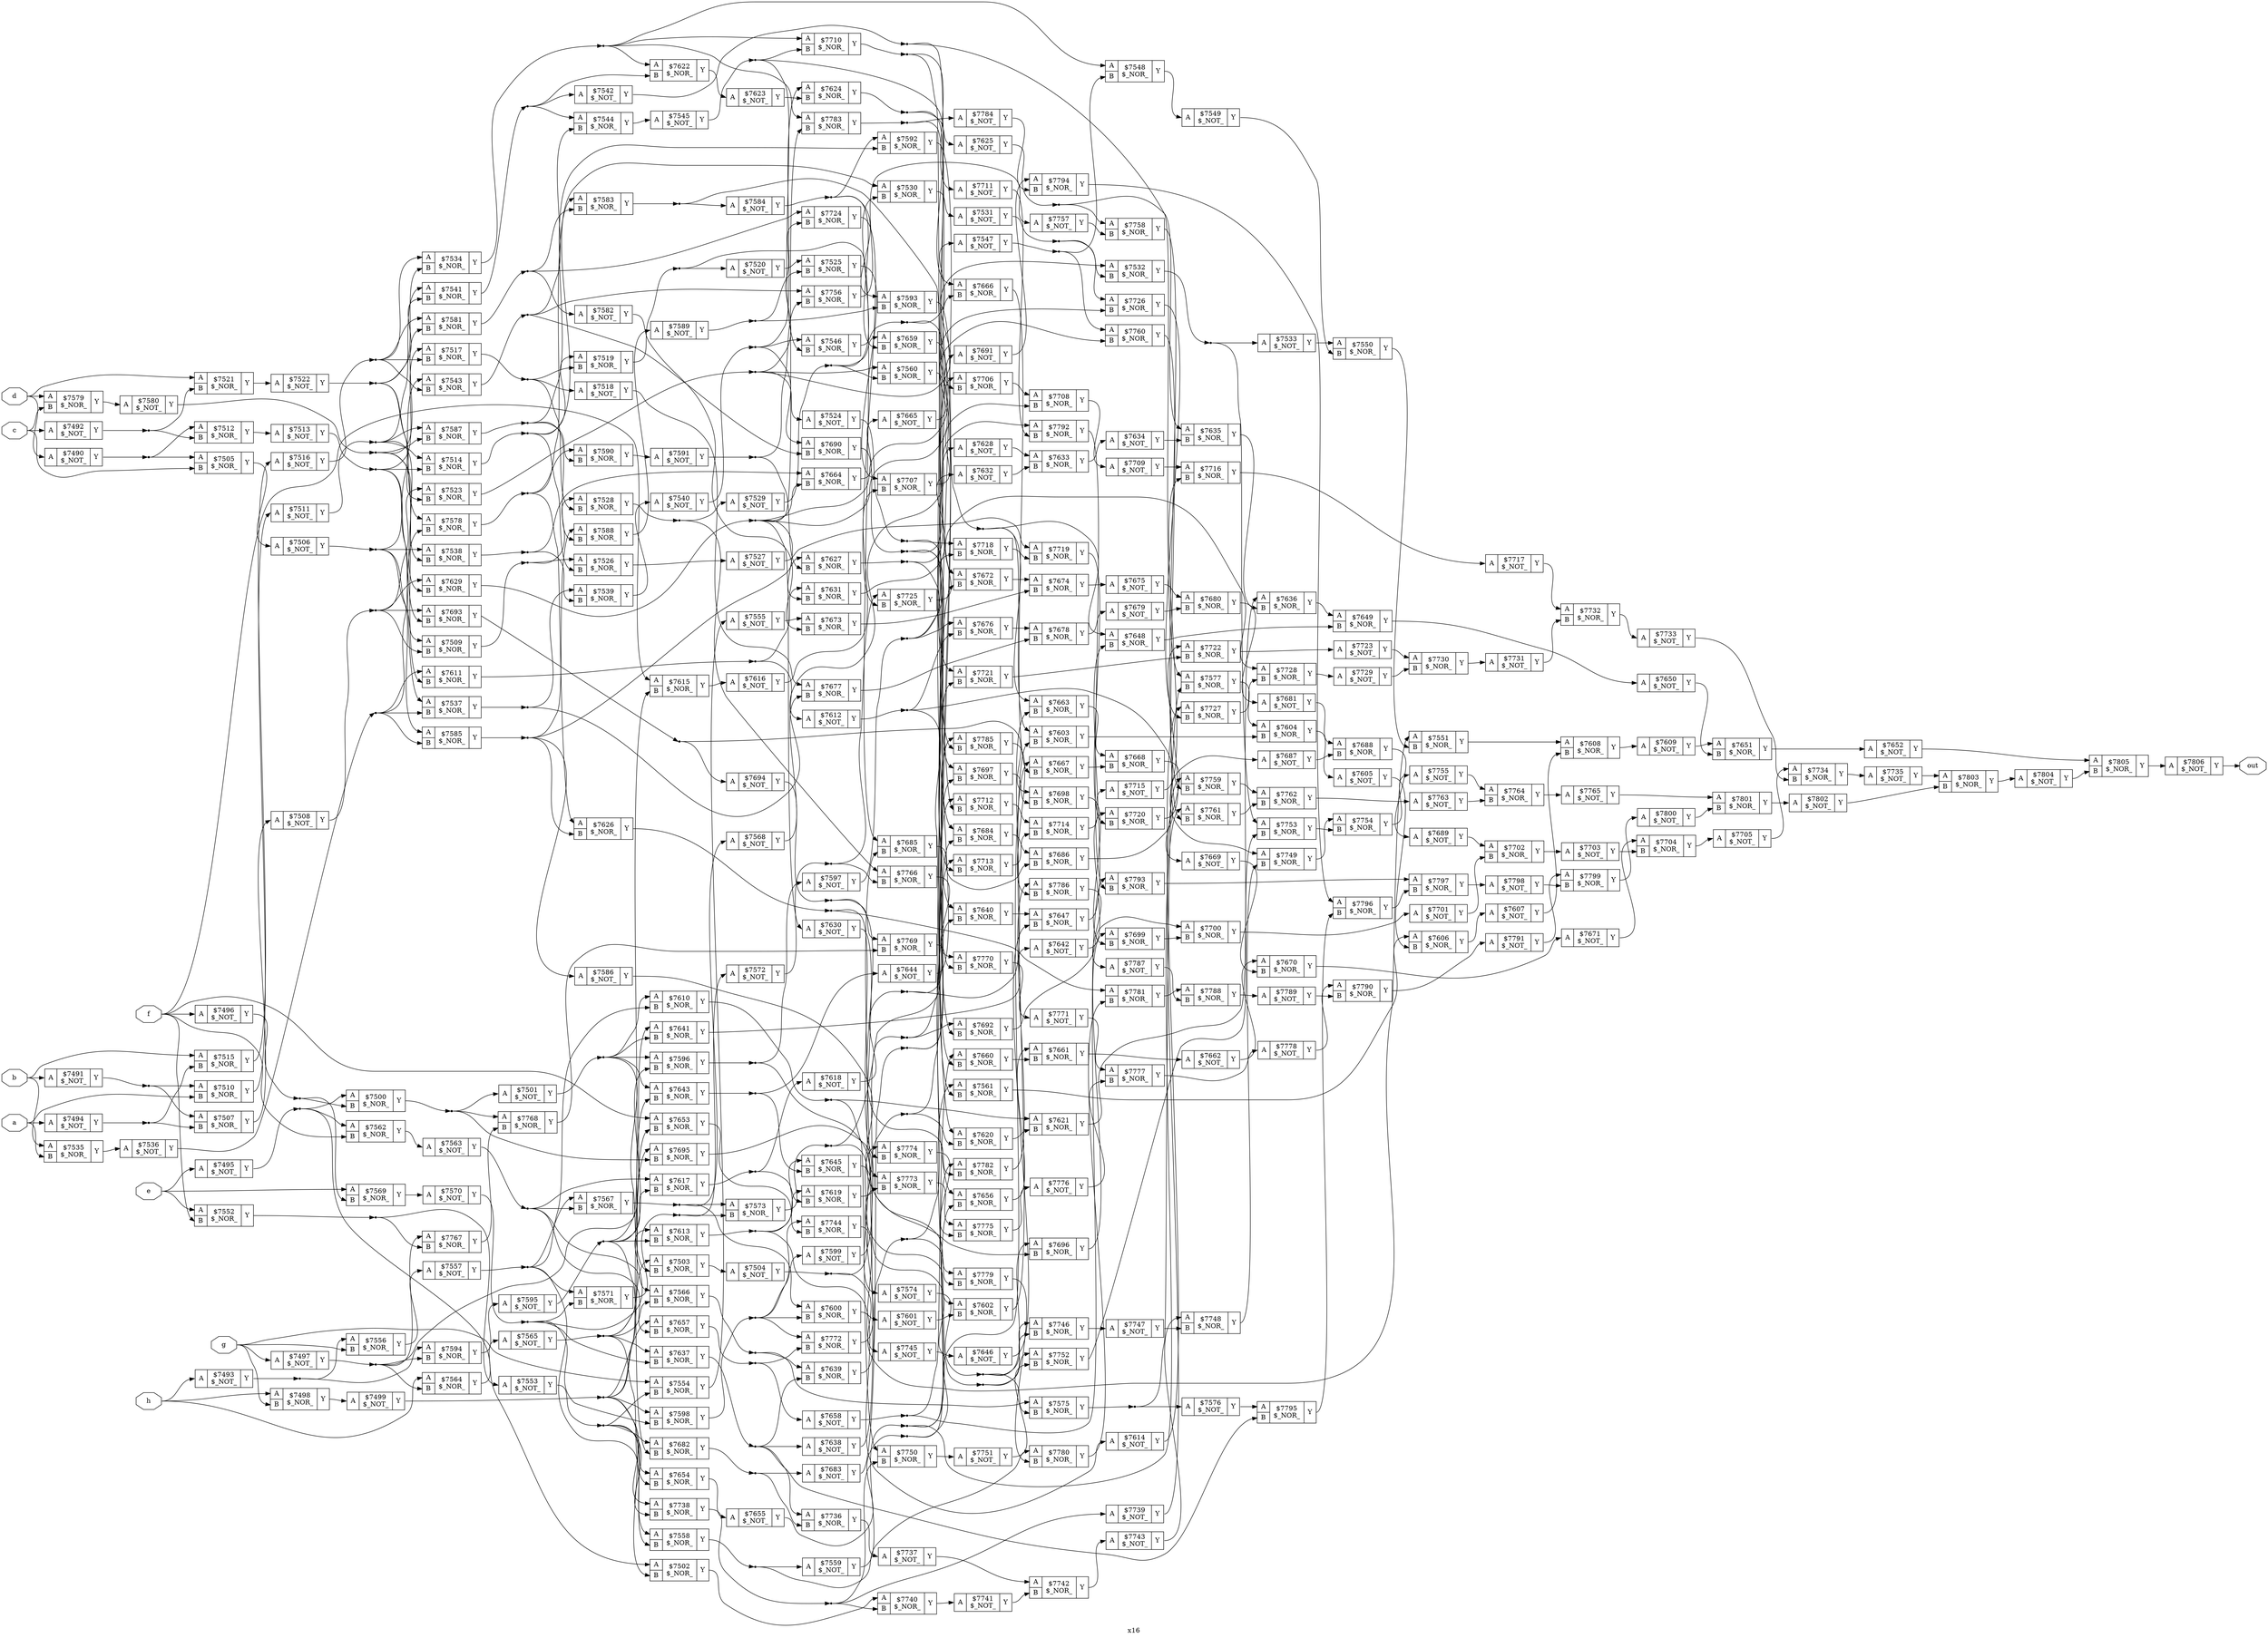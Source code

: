 digraph "x16" {
label="x16";
rankdir="LR";
remincross=true;
n317 [ shape=octagon, label="a", color="black", fontcolor="black" ];
n318 [ shape=octagon, label="b", color="black", fontcolor="black" ];
n319 [ shape=octagon, label="c", color="black", fontcolor="black" ];
n320 [ shape=octagon, label="d", color="black", fontcolor="black" ];
n321 [ shape=octagon, label="e", color="black", fontcolor="black" ];
n322 [ shape=octagon, label="f", color="black", fontcolor="black" ];
n323 [ shape=octagon, label="g", color="black", fontcolor="black" ];
n324 [ shape=octagon, label="h", color="black", fontcolor="black" ];
n325 [ shape=octagon, label="out", color="black", fontcolor="black" ];
c328 [ shape=record, label="{{<p326> A}|$7490\n$_NOT_|{<p327> Y}}" ];
c329 [ shape=record, label="{{<p326> A}|$7491\n$_NOT_|{<p327> Y}}" ];
c330 [ shape=record, label="{{<p326> A}|$7492\n$_NOT_|{<p327> Y}}" ];
c331 [ shape=record, label="{{<p326> A}|$7493\n$_NOT_|{<p327> Y}}" ];
c332 [ shape=record, label="{{<p326> A}|$7494\n$_NOT_|{<p327> Y}}" ];
c333 [ shape=record, label="{{<p326> A}|$7495\n$_NOT_|{<p327> Y}}" ];
c334 [ shape=record, label="{{<p326> A}|$7496\n$_NOT_|{<p327> Y}}" ];
c335 [ shape=record, label="{{<p326> A}|$7497\n$_NOT_|{<p327> Y}}" ];
c337 [ shape=record, label="{{<p326> A|<p336> B}|$7498\n$_NOR_|{<p327> Y}}" ];
c338 [ shape=record, label="{{<p326> A}|$7499\n$_NOT_|{<p327> Y}}" ];
c339 [ shape=record, label="{{<p326> A|<p336> B}|$7500\n$_NOR_|{<p327> Y}}" ];
c340 [ shape=record, label="{{<p326> A}|$7501\n$_NOT_|{<p327> Y}}" ];
c341 [ shape=record, label="{{<p326> A|<p336> B}|$7502\n$_NOR_|{<p327> Y}}" ];
c342 [ shape=record, label="{{<p326> A|<p336> B}|$7503\n$_NOR_|{<p327> Y}}" ];
c343 [ shape=record, label="{{<p326> A}|$7504\n$_NOT_|{<p327> Y}}" ];
c344 [ shape=record, label="{{<p326> A|<p336> B}|$7505\n$_NOR_|{<p327> Y}}" ];
c345 [ shape=record, label="{{<p326> A}|$7506\n$_NOT_|{<p327> Y}}" ];
c346 [ shape=record, label="{{<p326> A|<p336> B}|$7507\n$_NOR_|{<p327> Y}}" ];
c347 [ shape=record, label="{{<p326> A}|$7508\n$_NOT_|{<p327> Y}}" ];
c348 [ shape=record, label="{{<p326> A|<p336> B}|$7509\n$_NOR_|{<p327> Y}}" ];
c349 [ shape=record, label="{{<p326> A|<p336> B}|$7510\n$_NOR_|{<p327> Y}}" ];
c350 [ shape=record, label="{{<p326> A}|$7511\n$_NOT_|{<p327> Y}}" ];
c351 [ shape=record, label="{{<p326> A|<p336> B}|$7512\n$_NOR_|{<p327> Y}}" ];
c352 [ shape=record, label="{{<p326> A}|$7513\n$_NOT_|{<p327> Y}}" ];
c353 [ shape=record, label="{{<p326> A|<p336> B}|$7514\n$_NOR_|{<p327> Y}}" ];
c354 [ shape=record, label="{{<p326> A|<p336> B}|$7515\n$_NOR_|{<p327> Y}}" ];
c355 [ shape=record, label="{{<p326> A}|$7516\n$_NOT_|{<p327> Y}}" ];
c356 [ shape=record, label="{{<p326> A|<p336> B}|$7517\n$_NOR_|{<p327> Y}}" ];
c357 [ shape=record, label="{{<p326> A}|$7518\n$_NOT_|{<p327> Y}}" ];
c358 [ shape=record, label="{{<p326> A|<p336> B}|$7519\n$_NOR_|{<p327> Y}}" ];
c359 [ shape=record, label="{{<p326> A}|$7520\n$_NOT_|{<p327> Y}}" ];
c360 [ shape=record, label="{{<p326> A|<p336> B}|$7521\n$_NOR_|{<p327> Y}}" ];
c361 [ shape=record, label="{{<p326> A}|$7522\n$_NOT_|{<p327> Y}}" ];
c362 [ shape=record, label="{{<p326> A|<p336> B}|$7523\n$_NOR_|{<p327> Y}}" ];
c363 [ shape=record, label="{{<p326> A}|$7524\n$_NOT_|{<p327> Y}}" ];
c364 [ shape=record, label="{{<p326> A|<p336> B}|$7525\n$_NOR_|{<p327> Y}}" ];
c365 [ shape=record, label="{{<p326> A|<p336> B}|$7526\n$_NOR_|{<p327> Y}}" ];
c366 [ shape=record, label="{{<p326> A}|$7527\n$_NOT_|{<p327> Y}}" ];
c367 [ shape=record, label="{{<p326> A|<p336> B}|$7528\n$_NOR_|{<p327> Y}}" ];
c368 [ shape=record, label="{{<p326> A}|$7529\n$_NOT_|{<p327> Y}}" ];
c369 [ shape=record, label="{{<p326> A|<p336> B}|$7530\n$_NOR_|{<p327> Y}}" ];
c370 [ shape=record, label="{{<p326> A}|$7531\n$_NOT_|{<p327> Y}}" ];
c371 [ shape=record, label="{{<p326> A|<p336> B}|$7532\n$_NOR_|{<p327> Y}}" ];
c372 [ shape=record, label="{{<p326> A}|$7533\n$_NOT_|{<p327> Y}}" ];
c373 [ shape=record, label="{{<p326> A|<p336> B}|$7534\n$_NOR_|{<p327> Y}}" ];
c374 [ shape=record, label="{{<p326> A|<p336> B}|$7535\n$_NOR_|{<p327> Y}}" ];
c375 [ shape=record, label="{{<p326> A}|$7536\n$_NOT_|{<p327> Y}}" ];
c376 [ shape=record, label="{{<p326> A|<p336> B}|$7537\n$_NOR_|{<p327> Y}}" ];
c377 [ shape=record, label="{{<p326> A|<p336> B}|$7538\n$_NOR_|{<p327> Y}}" ];
c378 [ shape=record, label="{{<p326> A|<p336> B}|$7539\n$_NOR_|{<p327> Y}}" ];
c379 [ shape=record, label="{{<p326> A}|$7540\n$_NOT_|{<p327> Y}}" ];
c380 [ shape=record, label="{{<p326> A|<p336> B}|$7541\n$_NOR_|{<p327> Y}}" ];
c381 [ shape=record, label="{{<p326> A}|$7542\n$_NOT_|{<p327> Y}}" ];
c382 [ shape=record, label="{{<p326> A|<p336> B}|$7543\n$_NOR_|{<p327> Y}}" ];
c383 [ shape=record, label="{{<p326> A|<p336> B}|$7544\n$_NOR_|{<p327> Y}}" ];
c384 [ shape=record, label="{{<p326> A}|$7545\n$_NOT_|{<p327> Y}}" ];
c385 [ shape=record, label="{{<p326> A|<p336> B}|$7546\n$_NOR_|{<p327> Y}}" ];
c386 [ shape=record, label="{{<p326> A}|$7547\n$_NOT_|{<p327> Y}}" ];
c387 [ shape=record, label="{{<p326> A|<p336> B}|$7548\n$_NOR_|{<p327> Y}}" ];
c388 [ shape=record, label="{{<p326> A}|$7549\n$_NOT_|{<p327> Y}}" ];
c389 [ shape=record, label="{{<p326> A|<p336> B}|$7550\n$_NOR_|{<p327> Y}}" ];
c390 [ shape=record, label="{{<p326> A|<p336> B}|$7551\n$_NOR_|{<p327> Y}}" ];
c391 [ shape=record, label="{{<p326> A|<p336> B}|$7552\n$_NOR_|{<p327> Y}}" ];
c392 [ shape=record, label="{{<p326> A}|$7553\n$_NOT_|{<p327> Y}}" ];
c393 [ shape=record, label="{{<p326> A|<p336> B}|$7554\n$_NOR_|{<p327> Y}}" ];
c394 [ shape=record, label="{{<p326> A}|$7555\n$_NOT_|{<p327> Y}}" ];
c395 [ shape=record, label="{{<p326> A|<p336> B}|$7556\n$_NOR_|{<p327> Y}}" ];
c396 [ shape=record, label="{{<p326> A}|$7557\n$_NOT_|{<p327> Y}}" ];
c397 [ shape=record, label="{{<p326> A|<p336> B}|$7558\n$_NOR_|{<p327> Y}}" ];
c398 [ shape=record, label="{{<p326> A}|$7559\n$_NOT_|{<p327> Y}}" ];
c399 [ shape=record, label="{{<p326> A|<p336> B}|$7560\n$_NOR_|{<p327> Y}}" ];
c400 [ shape=record, label="{{<p326> A|<p336> B}|$7561\n$_NOR_|{<p327> Y}}" ];
c401 [ shape=record, label="{{<p326> A|<p336> B}|$7562\n$_NOR_|{<p327> Y}}" ];
c402 [ shape=record, label="{{<p326> A}|$7563\n$_NOT_|{<p327> Y}}" ];
c403 [ shape=record, label="{{<p326> A|<p336> B}|$7564\n$_NOR_|{<p327> Y}}" ];
c404 [ shape=record, label="{{<p326> A}|$7565\n$_NOT_|{<p327> Y}}" ];
c405 [ shape=record, label="{{<p326> A|<p336> B}|$7566\n$_NOR_|{<p327> Y}}" ];
c406 [ shape=record, label="{{<p326> A|<p336> B}|$7567\n$_NOR_|{<p327> Y}}" ];
c407 [ shape=record, label="{{<p326> A}|$7568\n$_NOT_|{<p327> Y}}" ];
c408 [ shape=record, label="{{<p326> A|<p336> B}|$7569\n$_NOR_|{<p327> Y}}" ];
c409 [ shape=record, label="{{<p326> A}|$7570\n$_NOT_|{<p327> Y}}" ];
c410 [ shape=record, label="{{<p326> A|<p336> B}|$7571\n$_NOR_|{<p327> Y}}" ];
c411 [ shape=record, label="{{<p326> A}|$7572\n$_NOT_|{<p327> Y}}" ];
c412 [ shape=record, label="{{<p326> A|<p336> B}|$7573\n$_NOR_|{<p327> Y}}" ];
c413 [ shape=record, label="{{<p326> A}|$7574\n$_NOT_|{<p327> Y}}" ];
c414 [ shape=record, label="{{<p326> A|<p336> B}|$7575\n$_NOR_|{<p327> Y}}" ];
c415 [ shape=record, label="{{<p326> A}|$7576\n$_NOT_|{<p327> Y}}" ];
c416 [ shape=record, label="{{<p326> A|<p336> B}|$7577\n$_NOR_|{<p327> Y}}" ];
c417 [ shape=record, label="{{<p326> A|<p336> B}|$7578\n$_NOR_|{<p327> Y}}" ];
c418 [ shape=record, label="{{<p326> A|<p336> B}|$7579\n$_NOR_|{<p327> Y}}" ];
c419 [ shape=record, label="{{<p326> A}|$7580\n$_NOT_|{<p327> Y}}" ];
c420 [ shape=record, label="{{<p326> A|<p336> B}|$7581\n$_NOR_|{<p327> Y}}" ];
c421 [ shape=record, label="{{<p326> A}|$7582\n$_NOT_|{<p327> Y}}" ];
c422 [ shape=record, label="{{<p326> A|<p336> B}|$7583\n$_NOR_|{<p327> Y}}" ];
c423 [ shape=record, label="{{<p326> A}|$7584\n$_NOT_|{<p327> Y}}" ];
c424 [ shape=record, label="{{<p326> A|<p336> B}|$7585\n$_NOR_|{<p327> Y}}" ];
c425 [ shape=record, label="{{<p326> A}|$7586\n$_NOT_|{<p327> Y}}" ];
c426 [ shape=record, label="{{<p326> A|<p336> B}|$7587\n$_NOR_|{<p327> Y}}" ];
c427 [ shape=record, label="{{<p326> A|<p336> B}|$7588\n$_NOR_|{<p327> Y}}" ];
c428 [ shape=record, label="{{<p326> A}|$7589\n$_NOT_|{<p327> Y}}" ];
c429 [ shape=record, label="{{<p326> A|<p336> B}|$7590\n$_NOR_|{<p327> Y}}" ];
c430 [ shape=record, label="{{<p326> A}|$7591\n$_NOT_|{<p327> Y}}" ];
c431 [ shape=record, label="{{<p326> A|<p336> B}|$7592\n$_NOR_|{<p327> Y}}" ];
c432 [ shape=record, label="{{<p326> A|<p336> B}|$7593\n$_NOR_|{<p327> Y}}" ];
c433 [ shape=record, label="{{<p326> A|<p336> B}|$7594\n$_NOR_|{<p327> Y}}" ];
c434 [ shape=record, label="{{<p326> A}|$7595\n$_NOT_|{<p327> Y}}" ];
c435 [ shape=record, label="{{<p326> A|<p336> B}|$7596\n$_NOR_|{<p327> Y}}" ];
c436 [ shape=record, label="{{<p326> A}|$7597\n$_NOT_|{<p327> Y}}" ];
c437 [ shape=record, label="{{<p326> A|<p336> B}|$7598\n$_NOR_|{<p327> Y}}" ];
c438 [ shape=record, label="{{<p326> A}|$7599\n$_NOT_|{<p327> Y}}" ];
c439 [ shape=record, label="{{<p326> A|<p336> B}|$7600\n$_NOR_|{<p327> Y}}" ];
c440 [ shape=record, label="{{<p326> A}|$7601\n$_NOT_|{<p327> Y}}" ];
c441 [ shape=record, label="{{<p326> A|<p336> B}|$7602\n$_NOR_|{<p327> Y}}" ];
c442 [ shape=record, label="{{<p326> A|<p336> B}|$7603\n$_NOR_|{<p327> Y}}" ];
c443 [ shape=record, label="{{<p326> A|<p336> B}|$7604\n$_NOR_|{<p327> Y}}" ];
c444 [ shape=record, label="{{<p326> A}|$7605\n$_NOT_|{<p327> Y}}" ];
c445 [ shape=record, label="{{<p326> A|<p336> B}|$7606\n$_NOR_|{<p327> Y}}" ];
c446 [ shape=record, label="{{<p326> A}|$7607\n$_NOT_|{<p327> Y}}" ];
c447 [ shape=record, label="{{<p326> A|<p336> B}|$7608\n$_NOR_|{<p327> Y}}" ];
c448 [ shape=record, label="{{<p326> A}|$7609\n$_NOT_|{<p327> Y}}" ];
c449 [ shape=record, label="{{<p326> A|<p336> B}|$7610\n$_NOR_|{<p327> Y}}" ];
c450 [ shape=record, label="{{<p326> A|<p336> B}|$7611\n$_NOR_|{<p327> Y}}" ];
c451 [ shape=record, label="{{<p326> A}|$7612\n$_NOT_|{<p327> Y}}" ];
c452 [ shape=record, label="{{<p326> A|<p336> B}|$7613\n$_NOR_|{<p327> Y}}" ];
c453 [ shape=record, label="{{<p326> A}|$7614\n$_NOT_|{<p327> Y}}" ];
c454 [ shape=record, label="{{<p326> A|<p336> B}|$7615\n$_NOR_|{<p327> Y}}" ];
c455 [ shape=record, label="{{<p326> A}|$7616\n$_NOT_|{<p327> Y}}" ];
c456 [ shape=record, label="{{<p326> A|<p336> B}|$7617\n$_NOR_|{<p327> Y}}" ];
c457 [ shape=record, label="{{<p326> A}|$7618\n$_NOT_|{<p327> Y}}" ];
c458 [ shape=record, label="{{<p326> A|<p336> B}|$7619\n$_NOR_|{<p327> Y}}" ];
c459 [ shape=record, label="{{<p326> A|<p336> B}|$7620\n$_NOR_|{<p327> Y}}" ];
c460 [ shape=record, label="{{<p326> A|<p336> B}|$7621\n$_NOR_|{<p327> Y}}" ];
c461 [ shape=record, label="{{<p326> A|<p336> B}|$7622\n$_NOR_|{<p327> Y}}" ];
c462 [ shape=record, label="{{<p326> A}|$7623\n$_NOT_|{<p327> Y}}" ];
c463 [ shape=record, label="{{<p326> A|<p336> B}|$7624\n$_NOR_|{<p327> Y}}" ];
c464 [ shape=record, label="{{<p326> A}|$7625\n$_NOT_|{<p327> Y}}" ];
c465 [ shape=record, label="{{<p326> A|<p336> B}|$7626\n$_NOR_|{<p327> Y}}" ];
c466 [ shape=record, label="{{<p326> A|<p336> B}|$7627\n$_NOR_|{<p327> Y}}" ];
c467 [ shape=record, label="{{<p326> A}|$7628\n$_NOT_|{<p327> Y}}" ];
c468 [ shape=record, label="{{<p326> A|<p336> B}|$7629\n$_NOR_|{<p327> Y}}" ];
c469 [ shape=record, label="{{<p326> A}|$7630\n$_NOT_|{<p327> Y}}" ];
c470 [ shape=record, label="{{<p326> A|<p336> B}|$7631\n$_NOR_|{<p327> Y}}" ];
c471 [ shape=record, label="{{<p326> A}|$7632\n$_NOT_|{<p327> Y}}" ];
c472 [ shape=record, label="{{<p326> A|<p336> B}|$7633\n$_NOR_|{<p327> Y}}" ];
c473 [ shape=record, label="{{<p326> A}|$7634\n$_NOT_|{<p327> Y}}" ];
c474 [ shape=record, label="{{<p326> A|<p336> B}|$7635\n$_NOR_|{<p327> Y}}" ];
c475 [ shape=record, label="{{<p326> A|<p336> B}|$7636\n$_NOR_|{<p327> Y}}" ];
c476 [ shape=record, label="{{<p326> A|<p336> B}|$7637\n$_NOR_|{<p327> Y}}" ];
c477 [ shape=record, label="{{<p326> A}|$7638\n$_NOT_|{<p327> Y}}" ];
c478 [ shape=record, label="{{<p326> A|<p336> B}|$7639\n$_NOR_|{<p327> Y}}" ];
c479 [ shape=record, label="{{<p326> A|<p336> B}|$7640\n$_NOR_|{<p327> Y}}" ];
c480 [ shape=record, label="{{<p326> A|<p336> B}|$7641\n$_NOR_|{<p327> Y}}" ];
c481 [ shape=record, label="{{<p326> A}|$7642\n$_NOT_|{<p327> Y}}" ];
c482 [ shape=record, label="{{<p326> A|<p336> B}|$7643\n$_NOR_|{<p327> Y}}" ];
c483 [ shape=record, label="{{<p326> A}|$7644\n$_NOT_|{<p327> Y}}" ];
c484 [ shape=record, label="{{<p326> A|<p336> B}|$7645\n$_NOR_|{<p327> Y}}" ];
c485 [ shape=record, label="{{<p326> A}|$7646\n$_NOT_|{<p327> Y}}" ];
c486 [ shape=record, label="{{<p326> A|<p336> B}|$7647\n$_NOR_|{<p327> Y}}" ];
c487 [ shape=record, label="{{<p326> A|<p336> B}|$7648\n$_NOR_|{<p327> Y}}" ];
c488 [ shape=record, label="{{<p326> A|<p336> B}|$7649\n$_NOR_|{<p327> Y}}" ];
c489 [ shape=record, label="{{<p326> A}|$7650\n$_NOT_|{<p327> Y}}" ];
c490 [ shape=record, label="{{<p326> A|<p336> B}|$7651\n$_NOR_|{<p327> Y}}" ];
c491 [ shape=record, label="{{<p326> A}|$7652\n$_NOT_|{<p327> Y}}" ];
c492 [ shape=record, label="{{<p326> A|<p336> B}|$7653\n$_NOR_|{<p327> Y}}" ];
c493 [ shape=record, label="{{<p326> A|<p336> B}|$7654\n$_NOR_|{<p327> Y}}" ];
c494 [ shape=record, label="{{<p326> A}|$7655\n$_NOT_|{<p327> Y}}" ];
c495 [ shape=record, label="{{<p326> A|<p336> B}|$7656\n$_NOR_|{<p327> Y}}" ];
c496 [ shape=record, label="{{<p326> A|<p336> B}|$7657\n$_NOR_|{<p327> Y}}" ];
c497 [ shape=record, label="{{<p326> A}|$7658\n$_NOT_|{<p327> Y}}" ];
c498 [ shape=record, label="{{<p326> A|<p336> B}|$7659\n$_NOR_|{<p327> Y}}" ];
c499 [ shape=record, label="{{<p326> A|<p336> B}|$7660\n$_NOR_|{<p327> Y}}" ];
c500 [ shape=record, label="{{<p326> A|<p336> B}|$7661\n$_NOR_|{<p327> Y}}" ];
c501 [ shape=record, label="{{<p326> A}|$7662\n$_NOT_|{<p327> Y}}" ];
c502 [ shape=record, label="{{<p326> A|<p336> B}|$7663\n$_NOR_|{<p327> Y}}" ];
c503 [ shape=record, label="{{<p326> A|<p336> B}|$7664\n$_NOR_|{<p327> Y}}" ];
c504 [ shape=record, label="{{<p326> A}|$7665\n$_NOT_|{<p327> Y}}" ];
c505 [ shape=record, label="{{<p326> A|<p336> B}|$7666\n$_NOR_|{<p327> Y}}" ];
c506 [ shape=record, label="{{<p326> A|<p336> B}|$7667\n$_NOR_|{<p327> Y}}" ];
c507 [ shape=record, label="{{<p326> A|<p336> B}|$7668\n$_NOR_|{<p327> Y}}" ];
c508 [ shape=record, label="{{<p326> A}|$7669\n$_NOT_|{<p327> Y}}" ];
c509 [ shape=record, label="{{<p326> A|<p336> B}|$7670\n$_NOR_|{<p327> Y}}" ];
c510 [ shape=record, label="{{<p326> A}|$7671\n$_NOT_|{<p327> Y}}" ];
c511 [ shape=record, label="{{<p326> A|<p336> B}|$7672\n$_NOR_|{<p327> Y}}" ];
c512 [ shape=record, label="{{<p326> A|<p336> B}|$7673\n$_NOR_|{<p327> Y}}" ];
c513 [ shape=record, label="{{<p326> A|<p336> B}|$7674\n$_NOR_|{<p327> Y}}" ];
c514 [ shape=record, label="{{<p326> A}|$7675\n$_NOT_|{<p327> Y}}" ];
c515 [ shape=record, label="{{<p326> A|<p336> B}|$7676\n$_NOR_|{<p327> Y}}" ];
c516 [ shape=record, label="{{<p326> A|<p336> B}|$7677\n$_NOR_|{<p327> Y}}" ];
c517 [ shape=record, label="{{<p326> A|<p336> B}|$7678\n$_NOR_|{<p327> Y}}" ];
c518 [ shape=record, label="{{<p326> A}|$7679\n$_NOT_|{<p327> Y}}" ];
c519 [ shape=record, label="{{<p326> A|<p336> B}|$7680\n$_NOR_|{<p327> Y}}" ];
c520 [ shape=record, label="{{<p326> A}|$7681\n$_NOT_|{<p327> Y}}" ];
c521 [ shape=record, label="{{<p326> A|<p336> B}|$7682\n$_NOR_|{<p327> Y}}" ];
c522 [ shape=record, label="{{<p326> A}|$7683\n$_NOT_|{<p327> Y}}" ];
c523 [ shape=record, label="{{<p326> A|<p336> B}|$7684\n$_NOR_|{<p327> Y}}" ];
c524 [ shape=record, label="{{<p326> A|<p336> B}|$7685\n$_NOR_|{<p327> Y}}" ];
c525 [ shape=record, label="{{<p326> A|<p336> B}|$7686\n$_NOR_|{<p327> Y}}" ];
c526 [ shape=record, label="{{<p326> A}|$7687\n$_NOT_|{<p327> Y}}" ];
c527 [ shape=record, label="{{<p326> A|<p336> B}|$7688\n$_NOR_|{<p327> Y}}" ];
c528 [ shape=record, label="{{<p326> A}|$7689\n$_NOT_|{<p327> Y}}" ];
c529 [ shape=record, label="{{<p326> A|<p336> B}|$7690\n$_NOR_|{<p327> Y}}" ];
c530 [ shape=record, label="{{<p326> A}|$7691\n$_NOT_|{<p327> Y}}" ];
c531 [ shape=record, label="{{<p326> A|<p336> B}|$7692\n$_NOR_|{<p327> Y}}" ];
c532 [ shape=record, label="{{<p326> A|<p336> B}|$7693\n$_NOR_|{<p327> Y}}" ];
c533 [ shape=record, label="{{<p326> A}|$7694\n$_NOT_|{<p327> Y}}" ];
c534 [ shape=record, label="{{<p326> A|<p336> B}|$7695\n$_NOR_|{<p327> Y}}" ];
c535 [ shape=record, label="{{<p326> A|<p336> B}|$7696\n$_NOR_|{<p327> Y}}" ];
c536 [ shape=record, label="{{<p326> A|<p336> B}|$7697\n$_NOR_|{<p327> Y}}" ];
c537 [ shape=record, label="{{<p326> A|<p336> B}|$7698\n$_NOR_|{<p327> Y}}" ];
c538 [ shape=record, label="{{<p326> A|<p336> B}|$7699\n$_NOR_|{<p327> Y}}" ];
c539 [ shape=record, label="{{<p326> A|<p336> B}|$7700\n$_NOR_|{<p327> Y}}" ];
c540 [ shape=record, label="{{<p326> A}|$7701\n$_NOT_|{<p327> Y}}" ];
c541 [ shape=record, label="{{<p326> A|<p336> B}|$7702\n$_NOR_|{<p327> Y}}" ];
c542 [ shape=record, label="{{<p326> A}|$7703\n$_NOT_|{<p327> Y}}" ];
c543 [ shape=record, label="{{<p326> A|<p336> B}|$7704\n$_NOR_|{<p327> Y}}" ];
c544 [ shape=record, label="{{<p326> A}|$7705\n$_NOT_|{<p327> Y}}" ];
c545 [ shape=record, label="{{<p326> A|<p336> B}|$7706\n$_NOR_|{<p327> Y}}" ];
c546 [ shape=record, label="{{<p326> A|<p336> B}|$7707\n$_NOR_|{<p327> Y}}" ];
c547 [ shape=record, label="{{<p326> A|<p336> B}|$7708\n$_NOR_|{<p327> Y}}" ];
c548 [ shape=record, label="{{<p326> A}|$7709\n$_NOT_|{<p327> Y}}" ];
c549 [ shape=record, label="{{<p326> A|<p336> B}|$7710\n$_NOR_|{<p327> Y}}" ];
c550 [ shape=record, label="{{<p326> A}|$7711\n$_NOT_|{<p327> Y}}" ];
c551 [ shape=record, label="{{<p326> A|<p336> B}|$7712\n$_NOR_|{<p327> Y}}" ];
c552 [ shape=record, label="{{<p326> A|<p336> B}|$7713\n$_NOR_|{<p327> Y}}" ];
c553 [ shape=record, label="{{<p326> A|<p336> B}|$7714\n$_NOR_|{<p327> Y}}" ];
c554 [ shape=record, label="{{<p326> A}|$7715\n$_NOT_|{<p327> Y}}" ];
c555 [ shape=record, label="{{<p326> A|<p336> B}|$7716\n$_NOR_|{<p327> Y}}" ];
c556 [ shape=record, label="{{<p326> A}|$7717\n$_NOT_|{<p327> Y}}" ];
c557 [ shape=record, label="{{<p326> A|<p336> B}|$7718\n$_NOR_|{<p327> Y}}" ];
c558 [ shape=record, label="{{<p326> A|<p336> B}|$7719\n$_NOR_|{<p327> Y}}" ];
c559 [ shape=record, label="{{<p326> A|<p336> B}|$7720\n$_NOR_|{<p327> Y}}" ];
c560 [ shape=record, label="{{<p326> A|<p336> B}|$7721\n$_NOR_|{<p327> Y}}" ];
c561 [ shape=record, label="{{<p326> A|<p336> B}|$7722\n$_NOR_|{<p327> Y}}" ];
c562 [ shape=record, label="{{<p326> A}|$7723\n$_NOT_|{<p327> Y}}" ];
c563 [ shape=record, label="{{<p326> A|<p336> B}|$7724\n$_NOR_|{<p327> Y}}" ];
c564 [ shape=record, label="{{<p326> A|<p336> B}|$7725\n$_NOR_|{<p327> Y}}" ];
c565 [ shape=record, label="{{<p326> A|<p336> B}|$7726\n$_NOR_|{<p327> Y}}" ];
c566 [ shape=record, label="{{<p326> A|<p336> B}|$7727\n$_NOR_|{<p327> Y}}" ];
c567 [ shape=record, label="{{<p326> A|<p336> B}|$7728\n$_NOR_|{<p327> Y}}" ];
c568 [ shape=record, label="{{<p326> A}|$7729\n$_NOT_|{<p327> Y}}" ];
c569 [ shape=record, label="{{<p326> A|<p336> B}|$7730\n$_NOR_|{<p327> Y}}" ];
c570 [ shape=record, label="{{<p326> A}|$7731\n$_NOT_|{<p327> Y}}" ];
c571 [ shape=record, label="{{<p326> A|<p336> B}|$7732\n$_NOR_|{<p327> Y}}" ];
c572 [ shape=record, label="{{<p326> A}|$7733\n$_NOT_|{<p327> Y}}" ];
c573 [ shape=record, label="{{<p326> A|<p336> B}|$7734\n$_NOR_|{<p327> Y}}" ];
c574 [ shape=record, label="{{<p326> A}|$7735\n$_NOT_|{<p327> Y}}" ];
c575 [ shape=record, label="{{<p326> A|<p336> B}|$7736\n$_NOR_|{<p327> Y}}" ];
c576 [ shape=record, label="{{<p326> A}|$7737\n$_NOT_|{<p327> Y}}" ];
c577 [ shape=record, label="{{<p326> A|<p336> B}|$7738\n$_NOR_|{<p327> Y}}" ];
c578 [ shape=record, label="{{<p326> A}|$7739\n$_NOT_|{<p327> Y}}" ];
c579 [ shape=record, label="{{<p326> A|<p336> B}|$7740\n$_NOR_|{<p327> Y}}" ];
c580 [ shape=record, label="{{<p326> A}|$7741\n$_NOT_|{<p327> Y}}" ];
c581 [ shape=record, label="{{<p326> A|<p336> B}|$7742\n$_NOR_|{<p327> Y}}" ];
c582 [ shape=record, label="{{<p326> A}|$7743\n$_NOT_|{<p327> Y}}" ];
c583 [ shape=record, label="{{<p326> A|<p336> B}|$7744\n$_NOR_|{<p327> Y}}" ];
c584 [ shape=record, label="{{<p326> A}|$7745\n$_NOT_|{<p327> Y}}" ];
c585 [ shape=record, label="{{<p326> A|<p336> B}|$7746\n$_NOR_|{<p327> Y}}" ];
c586 [ shape=record, label="{{<p326> A}|$7747\n$_NOT_|{<p327> Y}}" ];
c587 [ shape=record, label="{{<p326> A|<p336> B}|$7748\n$_NOR_|{<p327> Y}}" ];
c588 [ shape=record, label="{{<p326> A|<p336> B}|$7749\n$_NOR_|{<p327> Y}}" ];
c589 [ shape=record, label="{{<p326> A|<p336> B}|$7750\n$_NOR_|{<p327> Y}}" ];
c590 [ shape=record, label="{{<p326> A}|$7751\n$_NOT_|{<p327> Y}}" ];
c591 [ shape=record, label="{{<p326> A|<p336> B}|$7752\n$_NOR_|{<p327> Y}}" ];
c592 [ shape=record, label="{{<p326> A|<p336> B}|$7753\n$_NOR_|{<p327> Y}}" ];
c593 [ shape=record, label="{{<p326> A|<p336> B}|$7754\n$_NOR_|{<p327> Y}}" ];
c594 [ shape=record, label="{{<p326> A}|$7755\n$_NOT_|{<p327> Y}}" ];
c595 [ shape=record, label="{{<p326> A|<p336> B}|$7756\n$_NOR_|{<p327> Y}}" ];
c596 [ shape=record, label="{{<p326> A}|$7757\n$_NOT_|{<p327> Y}}" ];
c597 [ shape=record, label="{{<p326> A|<p336> B}|$7758\n$_NOR_|{<p327> Y}}" ];
c598 [ shape=record, label="{{<p326> A|<p336> B}|$7759\n$_NOR_|{<p327> Y}}" ];
c599 [ shape=record, label="{{<p326> A|<p336> B}|$7760\n$_NOR_|{<p327> Y}}" ];
c600 [ shape=record, label="{{<p326> A|<p336> B}|$7761\n$_NOR_|{<p327> Y}}" ];
c601 [ shape=record, label="{{<p326> A|<p336> B}|$7762\n$_NOR_|{<p327> Y}}" ];
c602 [ shape=record, label="{{<p326> A}|$7763\n$_NOT_|{<p327> Y}}" ];
c603 [ shape=record, label="{{<p326> A|<p336> B}|$7764\n$_NOR_|{<p327> Y}}" ];
c604 [ shape=record, label="{{<p326> A}|$7765\n$_NOT_|{<p327> Y}}" ];
c605 [ shape=record, label="{{<p326> A|<p336> B}|$7766\n$_NOR_|{<p327> Y}}" ];
c606 [ shape=record, label="{{<p326> A|<p336> B}|$7767\n$_NOR_|{<p327> Y}}" ];
c607 [ shape=record, label="{{<p326> A|<p336> B}|$7768\n$_NOR_|{<p327> Y}}" ];
c608 [ shape=record, label="{{<p326> A|<p336> B}|$7769\n$_NOR_|{<p327> Y}}" ];
c609 [ shape=record, label="{{<p326> A|<p336> B}|$7770\n$_NOR_|{<p327> Y}}" ];
c610 [ shape=record, label="{{<p326> A}|$7771\n$_NOT_|{<p327> Y}}" ];
c611 [ shape=record, label="{{<p326> A|<p336> B}|$7772\n$_NOR_|{<p327> Y}}" ];
c612 [ shape=record, label="{{<p326> A|<p336> B}|$7773\n$_NOR_|{<p327> Y}}" ];
c613 [ shape=record, label="{{<p326> A|<p336> B}|$7774\n$_NOR_|{<p327> Y}}" ];
c614 [ shape=record, label="{{<p326> A|<p336> B}|$7775\n$_NOR_|{<p327> Y}}" ];
c615 [ shape=record, label="{{<p326> A}|$7776\n$_NOT_|{<p327> Y}}" ];
c616 [ shape=record, label="{{<p326> A|<p336> B}|$7777\n$_NOR_|{<p327> Y}}" ];
c617 [ shape=record, label="{{<p326> A}|$7778\n$_NOT_|{<p327> Y}}" ];
c618 [ shape=record, label="{{<p326> A|<p336> B}|$7779\n$_NOR_|{<p327> Y}}" ];
c619 [ shape=record, label="{{<p326> A|<p336> B}|$7780\n$_NOR_|{<p327> Y}}" ];
c620 [ shape=record, label="{{<p326> A|<p336> B}|$7781\n$_NOR_|{<p327> Y}}" ];
c621 [ shape=record, label="{{<p326> A|<p336> B}|$7782\n$_NOR_|{<p327> Y}}" ];
c622 [ shape=record, label="{{<p326> A|<p336> B}|$7783\n$_NOR_|{<p327> Y}}" ];
c623 [ shape=record, label="{{<p326> A}|$7784\n$_NOT_|{<p327> Y}}" ];
c624 [ shape=record, label="{{<p326> A|<p336> B}|$7785\n$_NOR_|{<p327> Y}}" ];
c625 [ shape=record, label="{{<p326> A|<p336> B}|$7786\n$_NOR_|{<p327> Y}}" ];
c626 [ shape=record, label="{{<p326> A}|$7787\n$_NOT_|{<p327> Y}}" ];
c627 [ shape=record, label="{{<p326> A|<p336> B}|$7788\n$_NOR_|{<p327> Y}}" ];
c628 [ shape=record, label="{{<p326> A}|$7789\n$_NOT_|{<p327> Y}}" ];
c629 [ shape=record, label="{{<p326> A|<p336> B}|$7790\n$_NOR_|{<p327> Y}}" ];
c630 [ shape=record, label="{{<p326> A}|$7791\n$_NOT_|{<p327> Y}}" ];
c631 [ shape=record, label="{{<p326> A|<p336> B}|$7792\n$_NOR_|{<p327> Y}}" ];
c632 [ shape=record, label="{{<p326> A|<p336> B}|$7793\n$_NOR_|{<p327> Y}}" ];
c633 [ shape=record, label="{{<p326> A|<p336> B}|$7794\n$_NOR_|{<p327> Y}}" ];
c634 [ shape=record, label="{{<p326> A|<p336> B}|$7795\n$_NOR_|{<p327> Y}}" ];
c635 [ shape=record, label="{{<p326> A|<p336> B}|$7796\n$_NOR_|{<p327> Y}}" ];
c636 [ shape=record, label="{{<p326> A|<p336> B}|$7797\n$_NOR_|{<p327> Y}}" ];
c637 [ shape=record, label="{{<p326> A}|$7798\n$_NOT_|{<p327> Y}}" ];
c638 [ shape=record, label="{{<p326> A|<p336> B}|$7799\n$_NOR_|{<p327> Y}}" ];
c639 [ shape=record, label="{{<p326> A}|$7800\n$_NOT_|{<p327> Y}}" ];
c640 [ shape=record, label="{{<p326> A|<p336> B}|$7801\n$_NOR_|{<p327> Y}}" ];
c641 [ shape=record, label="{{<p326> A}|$7802\n$_NOT_|{<p327> Y}}" ];
c642 [ shape=record, label="{{<p326> A|<p336> B}|$7803\n$_NOR_|{<p327> Y}}" ];
c643 [ shape=record, label="{{<p326> A}|$7804\n$_NOT_|{<p327> Y}}" ];
c644 [ shape=record, label="{{<p326> A|<p336> B}|$7805\n$_NOR_|{<p327> Y}}" ];
c645 [ shape=record, label="{{<p326> A}|$7806\n$_NOT_|{<p327> Y}}" ];
n1 [ shape=point ];
c419:p327:e -> n1:w [color="black", label=""];
n1:e -> c420:p336:w [color="black", label=""];
n1:e -> c426:p336:w [color="black", label=""];
n1:e -> c450:p336:w [color="black", label=""];
n1:e -> c468:p336:w [color="black", label=""];
n10 [ shape=point ];
c428:p327:e -> n10:w [color="black", label=""];
n10:e -> c432:p336:w [color="black", label=""];
n10:e -> c563:p336:w [color="black", label=""];
c509:p327:e -> c510:p326:w [color="black", label=""];
c510:p327:e -> c543:p326:w [color="black", label=""];
c511:p327:e -> c513:p326:w [color="black", label=""];
c512:p327:e -> c513:p336:w [color="black", label=""];
c513:p327:e -> c514:p326:w [color="black", label=""];
c514:p327:e -> c519:p326:w [color="black", label=""];
c515:p327:e -> c517:p326:w [color="black", label=""];
c516:p327:e -> c517:p336:w [color="black", label=""];
c517:p327:e -> c518:p326:w [color="black", label=""];
c518:p327:e -> c519:p336:w [color="black", label=""];
n11 [ shape=point ];
c328:p327:e -> n11:w [color="black", label=""];
n11:e -> c344:p326:w [color="black", label=""];
n11:e -> c351:p326:w [color="black", label=""];
n110 [ shape=point ];
c338:p327:e -> n110:w [color="black", label=""];
n110:e -> c341:p336:w [color="black", label=""];
n110:e -> c342:p326:w [color="black", label=""];
n110:e -> c437:p326:w [color="black", label=""];
n110:e -> c496:p326:w [color="black", label=""];
n110:e -> c534:p326:w [color="black", label=""];
n110:e -> c577:p326:w [color="black", label=""];
c519:p327:e -> c520:p326:w [color="black", label=""];
c520:p327:e -> c527:p326:w [color="black", label=""];
n113 [ shape=point ];
c521:p327:e -> n113:w [color="black", label=""];
n113:e -> c522:p326:w [color="black", label=""];
n113:e -> c575:p336:w [color="black", label=""];
n114 [ shape=point ];
c522:p327:e -> n114:w [color="black", label=""];
n114:e -> c523:p336:w [color="black", label=""];
n114:e -> c551:p326:w [color="black", label=""];
c523:p327:e -> c525:p326:w [color="black", label=""];
c524:p327:e -> c525:p336:w [color="black", label=""];
c525:p327:e -> c526:p326:w [color="black", label=""];
c526:p327:e -> c527:p336:w [color="black", label=""];
c527:p327:e -> c528:p326:w [color="black", label=""];
c429:p327:e -> c430:p326:w [color="black", label=""];
c528:p327:e -> c541:p326:w [color="black", label=""];
n121 [ shape=point ];
c339:p327:e -> n121:w [color="black", label=""];
n121:e -> c340:p326:w [color="black", label=""];
n121:e -> c534:p336:w [color="black", label=""];
n121:e -> c607:p326:w [color="black", label=""];
n122 [ shape=point ];
c529:p327:e -> n122:w [color="black", label=""];
n122:e -> c530:p326:w [color="black", label=""];
n122:e -> c531:p336:w [color="black", label=""];
n122:e -> c552:p336:w [color="black", label=""];
c530:p327:e -> c633:p326:w [color="black", label=""];
c531:p327:e -> c539:p326:w [color="black", label=""];
n125 [ shape=point ];
c532:p327:e -> n125:w [color="black", label=""];
n125:e -> c533:p326:w [color="black", label=""];
n125:e -> c537:p326:w [color="black", label=""];
n126 [ shape=point ];
c533:p327:e -> n126:w [color="black", label=""];
n126:e -> c608:p326:w [color="black", label=""];
n126:e -> c621:p336:w [color="black", label=""];
c534:p327:e -> c535:p336:w [color="black", label=""];
c535:p327:e -> c538:p326:w [color="black", label=""];
c536:p327:e -> c537:p336:w [color="black", label=""];
n13 [ shape=point ];
c430:p327:e -> n13:w [color="black", label=""];
n13:e -> c466:p336:w [color="black", label=""];
n13:e -> c595:p336:w [color="black", label=""];
c537:p327:e -> c538:p336:w [color="black", label=""];
c538:p327:e -> c539:p336:w [color="black", label=""];
n132 [ shape=point ];
c340:p327:e -> n132:w [color="black", label=""];
n132:e -> c342:p336:w [color="black", label=""];
n132:e -> c435:p326:w [color="black", label=""];
n132:e -> c449:p326:w [color="black", label=""];
n132:e -> c480:p336:w [color="black", label=""];
n132:e -> c482:p326:w [color="black", label=""];
c539:p327:e -> c540:p326:w [color="black", label=""];
c540:p327:e -> c541:p336:w [color="black", label=""];
c541:p327:e -> c542:p326:w [color="black", label=""];
c542:p327:e -> c543:p336:w [color="black", label=""];
c543:p327:e -> c544:p326:w [color="black", label=""];
c544:p327:e -> c573:p326:w [color="black", label=""];
c545:p327:e -> c547:p326:w [color="black", label=""];
c431:p327:e -> c479:p326:w [color="black", label=""];
c546:p327:e -> c547:p336:w [color="black", label=""];
c547:p327:e -> c548:p326:w [color="black", label=""];
c548:p327:e -> c555:p326:w [color="black", label=""];
c341:p327:e -> c579:p326:w [color="black", label=""];
n144 [ shape=point ];
c549:p327:e -> n144:w [color="black", label=""];
n144:e -> c550:p326:w [color="black", label=""];
n144:e -> c551:p336:w [color="black", label=""];
c550:p327:e -> c631:p336:w [color="black", label=""];
c551:p327:e -> c553:p326:w [color="black", label=""];
c552:p327:e -> c553:p336:w [color="black", label=""];
c553:p327:e -> c554:p326:w [color="black", label=""];
c554:p327:e -> c555:p336:w [color="black", label=""];
n15 [ shape=point ];
c432:p327:e -> n15:w [color="black", label=""];
n15:e -> c442:p326:w [color="black", label=""];
n15:e -> c487:p326:w [color="black", label=""];
n15:e -> c502:p326:w [color="black", label=""];
c555:p327:e -> c556:p326:w [color="black", label=""];
c556:p327:e -> c571:p326:w [color="black", label=""];
c557:p327:e -> c558:p336:w [color="black", label=""];
c558:p327:e -> c559:p336:w [color="black", label=""];
c342:p327:e -> c343:p326:w [color="black", label=""];
c559:p327:e -> c561:p326:w [color="black", label=""];
c560:p327:e -> c561:p336:w [color="black", label=""];
c561:p327:e -> c562:p326:w [color="black", label=""];
c562:p327:e -> c569:p326:w [color="black", label=""];
c563:p327:e -> c564:p336:w [color="black", label=""];
c433:p327:e -> c434:p326:w [color="black", label=""];
c564:p327:e -> c567:p326:w [color="black", label=""];
c565:p327:e -> c566:p336:w [color="black", label=""];
c566:p327:e -> c567:p336:w [color="black", label=""];
c567:p327:e -> c568:p326:w [color="black", label=""];
c568:p327:e -> c569:p336:w [color="black", label=""];
n165 [ shape=point ];
c343:p327:e -> n165:w [color="black", label=""];
n165:e -> c390:p326:w [color="black", label=""];
n165:e -> c613:p326:w [color="black", label=""];
c569:p327:e -> c570:p326:w [color="black", label=""];
c570:p327:e -> c571:p336:w [color="black", label=""];
c571:p327:e -> c572:p326:w [color="black", label=""];
c572:p327:e -> c573:p336:w [color="black", label=""];
n17 [ shape=point ];
c434:p327:e -> n17:w [color="black", label=""];
n17:e -> c435:p336:w [color="black", label=""];
n17:e -> c452:p336:w [color="black", label=""];
n17:e -> c454:p336:w [color="black", label=""];
n17:e -> c456:p336:w [color="black", label=""];
n17:e -> c521:p336:w [color="black", label=""];
c573:p327:e -> c574:p326:w [color="black", label=""];
c574:p327:e -> c642:p326:w [color="black", label=""];
c575:p327:e -> c576:p326:w [color="black", label=""];
c576:p327:e -> c581:p326:w [color="black", label=""];
n174 [ shape=point ];
c577:p327:e -> n174:w [color="black", label=""];
n174:e -> c578:p326:w [color="black", label=""];
n174:e -> c579:p336:w [color="black", label=""];
n174:e -> c589:p336:w [color="black", label=""];
c578:p327:e -> c598:p326:w [color="black", label=""];
c344:p327:e -> c345:p326:w [color="black", label=""];
c579:p327:e -> c580:p326:w [color="black", label=""];
c580:p327:e -> c581:p336:w [color="black", label=""];
c581:p327:e -> c582:p326:w [color="black", label=""];
n18 [ shape=point ];
c435:p327:e -> n18:w [color="black", label=""];
n18:e -> c436:p326:w [color="black", label=""];
n18:e -> c441:p326:w [color="black", label=""];
c582:p327:e -> c587:p326:w [color="black", label=""];
c583:p327:e -> c584:p326:w [color="black", label=""];
n182 [ shape=point ];
c584:p327:e -> n182:w [color="black", label=""];
n182:e -> c585:p336:w [color="black", label=""];
n182:e -> c591:p326:w [color="black", label=""];
c585:p327:e -> c586:p326:w [color="black", label=""];
c586:p327:e -> c587:p336:w [color="black", label=""];
c587:p327:e -> c588:p336:w [color="black", label=""];
c588:p327:e -> c593:p326:w [color="black", label=""];
n187 [ shape=point ];
c345:p327:e -> n187:w [color="black", label=""];
n187:e -> c348:p326:w [color="black", label=""];
n187:e -> c377:p326:w [color="black", label=""];
n187:e -> c382:p326:w [color="black", label=""];
n187:e -> c424:p326:w [color="black", label=""];
c589:p327:e -> c590:p326:w [color="black", label=""];
c590:p327:e -> c591:p336:w [color="black", label=""];
n19 [ shape=point ];
c436:p327:e -> n19:w [color="black", label=""];
n19:e -> c515:p326:w [color="black", label=""];
n19:e -> c545:p326:w [color="black", label=""];
n19:e -> c557:p336:w [color="black", label=""];
c591:p327:e -> c592:p336:w [color="black", label=""];
c592:p327:e -> c593:p336:w [color="black", label=""];
c593:p327:e -> c594:p326:w [color="black", label=""];
c594:p327:e -> c603:p326:w [color="black", label=""];
c595:p327:e -> c596:p326:w [color="black", label=""];
c596:p327:e -> c597:p336:w [color="black", label=""];
c597:p327:e -> c598:p336:w [color="black", label=""];
c598:p327:e -> c601:p326:w [color="black", label=""];
c346:p327:e -> c347:p326:w [color="black", label=""];
c599:p327:e -> c600:p336:w [color="black", label=""];
n2 [ shape=point ];
c420:p327:e -> n2:w [color="black", label=""];
n2:e -> c421:p326:w [color="black", label=""];
n2:e -> c422:p336:w [color="black", label=""];
n2:e -> c563:p326:w [color="black", label=""];
n20 [ shape=point ];
c437:p327:e -> n20:w [color="black", label=""];
n20:e -> c438:p326:w [color="black", label=""];
n20:e -> c439:p336:w [color="black", label=""];
n20:e -> c583:p326:w [color="black", label=""];
n20:e -> c611:p326:w [color="black", label=""];
c600:p327:e -> c601:p336:w [color="black", label=""];
c601:p327:e -> c602:p326:w [color="black", label=""];
c602:p327:e -> c603:p336:w [color="black", label=""];
c603:p327:e -> c604:p326:w [color="black", label=""];
c604:p327:e -> c640:p326:w [color="black", label=""];
c605:p327:e -> c609:p326:w [color="black", label=""];
c606:p327:e -> c607:p336:w [color="black", label=""];
c607:p327:e -> c608:p336:w [color="black", label=""];
c608:p327:e -> c609:p336:w [color="black", label=""];
n209 [ shape=point ];
c347:p327:e -> n209:w [color="black", label=""];
n209:e -> c348:p336:w [color="black", label=""];
n209:e -> c362:p326:w [color="black", label=""];
n209:e -> c468:p326:w [color="black", label=""];
n209:e -> c532:p326:w [color="black", label=""];
n21 [ shape=point ];
c438:p327:e -> n21:w [color="black", label=""];
n21:e -> c511:p336:w [color="black", label=""];
n21:e -> c531:p326:w [color="black", label=""];
c609:p327:e -> c610:p326:w [color="black", label=""];
c610:p327:e -> c616:p326:w [color="black", label=""];
c611:p327:e -> c612:p336:w [color="black", label=""];
c612:p327:e -> c614:p326:w [color="black", label=""];
c613:p327:e -> c614:p336:w [color="black", label=""];
c614:p327:e -> c615:p326:w [color="black", label=""];
c615:p327:e -> c616:p336:w [color="black", label=""];
c616:p327:e -> c617:p326:w [color="black", label=""];
c617:p327:e -> c629:p326:w [color="black", label=""];
c618:p327:e -> c619:p336:w [color="black", label=""];
n22 [ shape=point ];
c329:p327:e -> n22:w [color="black", label=""];
n22:e -> c346:p326:w [color="black", label=""];
n22:e -> c349:p326:w [color="black", label=""];
n220 [ shape=point ];
c348:p327:e -> n220:w [color="black", label=""];
n220:e -> c365:p326:w [color="black", label=""];
n220:e -> c367:p326:w [color="black", label=""];
c619:p327:e -> c620:p336:w [color="black", label=""];
c620:p327:e -> c627:p326:w [color="black", label=""];
c621:p327:e -> c625:p326:w [color="black", label=""];
n224 [ shape=point ];
c622:p327:e -> n224:w [color="black", label=""];
n224:e -> c623:p326:w [color="black", label=""];
n224:e -> c624:p336:w [color="black", label=""];
c623:p327:e -> c633:p336:w [color="black", label=""];
c624:p327:e -> c625:p336:w [color="black", label=""];
c625:p327:e -> c626:p326:w [color="black", label=""];
c626:p327:e -> c627:p336:w [color="black", label=""];
c627:p327:e -> c628:p326:w [color="black", label=""];
c439:p327:e -> c440:p326:w [color="black", label=""];
c628:p327:e -> c629:p336:w [color="black", label=""];
c349:p327:e -> c350:p326:w [color="black", label=""];
c629:p327:e -> c630:p326:w [color="black", label=""];
c630:p327:e -> c638:p326:w [color="black", label=""];
c631:p327:e -> c632:p336:w [color="black", label=""];
c632:p327:e -> c636:p326:w [color="black", label=""];
c633:p327:e -> c635:p326:w [color="black", label=""];
c634:p327:e -> c635:p336:w [color="black", label=""];
c635:p327:e -> c636:p336:w [color="black", label=""];
c636:p327:e -> c637:p326:w [color="black", label=""];
c440:p327:e -> c441:p336:w [color="black", label=""];
c637:p327:e -> c638:p336:w [color="black", label=""];
c638:p327:e -> c639:p326:w [color="black", label=""];
n242 [ shape=point ];
c350:p327:e -> n242:w [color="black", label=""];
n242:e -> c353:p326:w [color="black", label=""];
n242:e -> c377:p336:w [color="black", label=""];
n242:e -> c380:p326:w [color="black", label=""];
n242:e -> c426:p326:w [color="black", label=""];
c639:p327:e -> c640:p336:w [color="black", label=""];
c640:p327:e -> c641:p326:w [color="black", label=""];
c641:p327:e -> c642:p336:w [color="black", label=""];
c642:p327:e -> c643:p326:w [color="black", label=""];
c643:p327:e -> c644:p336:w [color="black", label=""];
c644:p327:e -> c645:p326:w [color="black", label=""];
c351:p327:e -> c352:p326:w [color="black", label=""];
c441:p327:e -> c442:p336:w [color="black", label=""];
n250 [ shape=point ];
c352:p327:e -> n250:w [color="black", label=""];
n250:e -> c353:p336:w [color="black", label=""];
n250:e -> c356:p326:w [color="black", label=""];
n250:e -> c376:p326:w [color="black", label=""];
n250:e -> c532:p336:w [color="black", label=""];
n251 [ shape=point ];
c353:p327:e -> n251:w [color="black", label=""];
n251:e -> c358:p326:w [color="black", label=""];
n251:e -> c365:p336:w [color="black", label=""];
n251:e -> c369:p326:w [color="black", label=""];
c354:p327:e -> c355:p326:w [color="black", label=""];
n253 [ shape=point ];
c355:p327:e -> n253:w [color="black", label=""];
n253:e -> c356:p336:w [color="black", label=""];
n253:e -> c373:p326:w [color="black", label=""];
n253:e -> c382:p336:w [color="black", label=""];
n253:e -> c420:p326:w [color="black", label=""];
n254 [ shape=point ];
c356:p327:e -> n254:w [color="black", label=""];
n254:e -> c357:p326:w [color="black", label=""];
n254:e -> c358:p336:w [color="black", label=""];
n254:e -> c367:p336:w [color="black", label=""];
c357:p327:e -> c516:p326:w [color="black", label=""];
n256 [ shape=point ];
c358:p327:e -> n256:w [color="black", label=""];
n256:e -> c359:p326:w [color="black", label=""];
n256:e -> c524:p326:w [color="black", label=""];
c359:p327:e -> c364:p326:w [color="black", label=""];
c360:p327:e -> c361:p326:w [color="black", label=""];
n259 [ shape=point ];
c361:p327:e -> n259:w [color="black", label=""];
n259:e -> c362:p336:w [color="black", label=""];
n259:e -> c373:p336:w [color="black", label=""];
n259:e -> c380:p336:w [color="black", label=""];
n259:e -> c417:p326:w [color="black", label=""];
c442:p327:e -> c443:p336:w [color="black", label=""];
n260 [ shape=point ];
c362:p327:e -> n260:w [color="black", label=""];
n260:e -> c363:p326:w [color="black", label=""];
n260:e -> c364:p336:w [color="black", label=""];
n260:e -> c371:p326:w [color="black", label=""];
n260:e -> c399:p326:w [color="black", label=""];
n261 [ shape=point ];
c363:p327:e -> n261:w [color="black", label=""];
n261:e -> c536:p326:w [color="black", label=""];
n261:e -> c557:p326:w [color="black", label=""];
c364:p327:e -> c546:p326:w [color="black", label=""];
c365:p327:e -> c366:p326:w [color="black", label=""];
c366:p327:e -> c558:p326:w [color="black", label=""];
n265 [ shape=point ];
c367:p327:e -> n265:w [color="black", label=""];
n265:e -> c368:p326:w [color="black", label=""];
n265:e -> c605:p326:w [color="black", label=""];
n266 [ shape=point ];
c368:p327:e -> n266:w [color="black", label=""];
n266:e -> c369:p336:w [color="black", label=""];
n266:e -> c399:p336:w [color="black", label=""];
n266:e -> c498:p326:w [color="black", label=""];
c369:p327:e -> c370:p326:w [color="black", label=""];
n268 [ shape=point ];
c370:p327:e -> n268:w [color="black", label=""];
n268:e -> c371:p336:w [color="black", label=""];
n268:e -> c565:p326:w [color="black", label=""];
n269 [ shape=point ];
c371:p327:e -> n269:w [color="black", label=""];
n269:e -> c372:p326:w [color="black", label=""];
n269:e -> c592:p326:w [color="black", label=""];
c443:p327:e -> c444:p326:w [color="black", label=""];
c372:p327:e -> c389:p326:w [color="black", label=""];
n271 [ shape=point ];
c373:p327:e -> n271:w [color="black", label=""];
n271:e -> c387:p326:w [color="black", label=""];
n271:e -> c461:p326:w [color="black", label=""];
n271:e -> c549:p326:w [color="black", label=""];
n271:e -> c622:p326:w [color="black", label=""];
c374:p327:e -> c375:p326:w [color="black", label=""];
n273 [ shape=point ];
c375:p327:e -> n273:w [color="black", label=""];
n273:e -> c376:p336:w [color="black", label=""];
n273:e -> c417:p336:w [color="black", label=""];
n273:e -> c424:p336:w [color="black", label=""];
n273:e -> c450:p326:w [color="black", label=""];
n274 [ shape=point ];
c376:p327:e -> n274:w [color="black", label=""];
n274:e -> c378:p326:w [color="black", label=""];
n274:e -> c631:p326:w [color="black", label=""];
n275 [ shape=point ];
c377:p327:e -> n275:w [color="black", label=""];
n275:e -> c378:p336:w [color="black", label=""];
n275:e -> c503:p326:w [color="black", label=""];
c378:p327:e -> c379:p326:w [color="black", label=""];
n277 [ shape=point ];
c379:p327:e -> n277:w [color="black", label=""];
n277:e -> c385:p326:w [color="black", label=""];
n277:e -> c463:p326:w [color="black", label=""];
n277:e -> c529:p326:w [color="black", label=""];
n278 [ shape=point ];
c380:p327:e -> n278:w [color="black", label=""];
n278:e -> c381:p326:w [color="black", label=""];
n278:e -> c383:p326:w [color="black", label=""];
n278:e -> c461:p336:w [color="black", label=""];
n279 [ shape=point ];
c381:p327:e -> n279:w [color="black", label=""];
n279:e -> c416:p326:w [color="black", label=""];
n279:e -> c511:p326:w [color="black", label=""];
c444:p327:e -> c445:p336:w [color="black", label=""];
n280 [ shape=point ];
c382:p327:e -> n280:w [color="black", label=""];
n280:e -> c383:p336:w [color="black", label=""];
n280:e -> c529:p336:w [color="black", label=""];
n280:e -> c595:p326:w [color="black", label=""];
c383:p327:e -> c384:p326:w [color="black", label=""];
n282 [ shape=point ];
c384:p327:e -> n282:w [color="black", label=""];
n282:e -> c385:p336:w [color="black", label=""];
n282:e -> c505:p326:w [color="black", label=""];
n282:e -> c549:p336:w [color="black", label=""];
n283 [ shape=point ];
c385:p327:e -> n283:w [color="black", label=""];
n283:e -> c386:p326:w [color="black", label=""];
n283:e -> c560:p326:w [color="black", label=""];
n284 [ shape=point ];
c386:p327:e -> n284:w [color="black", label=""];
n284:e -> c387:p336:w [color="black", label=""];
n284:e -> c599:p326:w [color="black", label=""];
c387:p327:e -> c388:p326:w [color="black", label=""];
c388:p327:e -> c389:p336:w [color="black", label=""];
c389:p327:e -> c390:p336:w [color="black", label=""];
c390:p327:e -> c447:p326:w [color="black", label=""];
n289 [ shape=point ];
c391:p327:e -> n289:w [color="black", label=""];
n289:e -> c392:p326:w [color="black", label=""];
n289:e -> c606:p336:w [color="black", label=""];
c445:p327:e -> c446:p326:w [color="black", label=""];
n290 [ shape=point ];
c392:p327:e -> n290:w [color="black", label=""];
n290:e -> c393:p336:w [color="black", label=""];
n290:e -> c397:p326:w [color="black", label=""];
n290:e -> c493:p326:w [color="black", label=""];
n290:e -> c521:p326:w [color="black", label=""];
n290:e -> c577:p336:w [color="black", label=""];
c393:p327:e -> c394:p326:w [color="black", label=""];
c394:p327:e -> c512:p326:w [color="black", label=""];
c395:p327:e -> c396:p326:w [color="black", label=""];
n294 [ shape=point ];
c396:p327:e -> n294:w [color="black", label=""];
n294:e -> c397:p336:w [color="black", label=""];
n294:e -> c406:p326:w [color="black", label=""];
n294:e -> c410:p326:w [color="black", label=""];
n294:e -> c449:p336:w [color="black", label=""];
n295 [ shape=point ];
c397:p327:e -> n295:w [color="black", label=""];
n295:e -> c398:p326:w [color="black", label=""];
n295:e -> c619:p326:w [color="black", label=""];
n296 [ shape=point ];
c398:p327:e -> n296:w [color="black", label=""];
n296:e -> c400:p326:w [color="black", label=""];
n296:e -> c600:p326:w [color="black", label=""];
n296:e -> c621:p326:w [color="black", label=""];
c399:p327:e -> c400:p336:w [color="black", label=""];
c400:p327:e -> c445:p326:w [color="black", label=""];
c401:p327:e -> c402:p326:w [color="black", label=""];
c421:p327:e -> c512:p336:w [color="black", label=""];
c446:p327:e -> c447:p336:w [color="black", label=""];
n300 [ shape=point ];
c402:p327:e -> n300:w [color="black", label=""];
n300:e -> c405:p326:w [color="black", label=""];
n300:e -> c406:p336:w [color="black", label=""];
n300:e -> c456:p326:w [color="black", label=""];
n300:e -> c496:p336:w [color="black", label=""];
c403:p327:e -> c404:p326:w [color="black", label=""];
n302 [ shape=point ];
c404:p327:e -> n302:w [color="black", label=""];
n302:e -> c405:p336:w [color="black", label=""];
n302:e -> c476:p326:w [color="black", label=""];
n302:e -> c482:p336:w [color="black", label=""];
n302:e -> c492:p336:w [color="black", label=""];
n302:e -> c493:p336:w [color="black", label=""];
n303 [ shape=point ];
c405:p327:e -> n303:w [color="black", label=""];
n303:e -> c414:p326:w [color="black", label=""];
n303:e -> c478:p326:w [color="black", label=""];
n304 [ shape=point ];
c406:p327:e -> n304:w [color="black", label=""];
n304:e -> c407:p326:w [color="black", label=""];
n304:e -> c412:p326:w [color="black", label=""];
n304:e -> c439:p326:w [color="black", label=""];
c407:p327:e -> c516:p336:w [color="black", label=""];
c408:p327:e -> c409:p326:w [color="black", label=""];
n307 [ shape=point ];
c409:p327:e -> n307:w [color="black", label=""];
n307:e -> c410:p336:w [color="black", label=""];
n307:e -> c437:p336:w [color="black", label=""];
n307:e -> c452:p326:w [color="black", label=""];
n307:e -> c476:p336:w [color="black", label=""];
n308 [ shape=point ];
c410:p327:e -> n308:w [color="black", label=""];
n308:e -> c411:p326:w [color="black", label=""];
n308:e -> c412:p336:w [color="black", label=""];
n309 [ shape=point ];
c411:p327:e -> n309:w [color="black", label=""];
n309:e -> c564:p326:w [color="black", label=""];
n309:e -> c605:p336:w [color="black", label=""];
c447:p327:e -> c448:p326:w [color="black", label=""];
n310 [ shape=point ];
c412:p327:e -> n310:w [color="black", label=""];
n310:e -> c413:p326:w [color="black", label=""];
n310:e -> c536:p336:w [color="black", label=""];
n311 [ shape=point ];
c413:p327:e -> n311:w [color="black", label=""];
n311:e -> c414:p336:w [color="black", label=""];
n311:e -> c535:p326:w [color="black", label=""];
n311:e -> c585:p326:w [color="black", label=""];
n312 [ shape=point ];
c414:p327:e -> n312:w [color="black", label=""];
n312:e -> c415:p326:w [color="black", label=""];
n312:e -> c416:p336:w [color="black", label=""];
c415:p327:e -> c634:p326:w [color="black", label=""];
c416:p327:e -> c443:p326:w [color="black", label=""];
n315 [ shape=point ];
c417:p327:e -> n315:w [color="black", label=""];
n315:e -> c422:p326:w [color="black", label=""];
n315:e -> c429:p326:w [color="black", label=""];
n315:e -> c465:p326:w [color="black", label=""];
c418:p327:e -> c419:p326:w [color="black", label=""];
n317:e -> c332:p326:w [color="black", label=""];
n317:e -> c349:p336:w [color="black", label=""];
n317:e -> c374:p336:w [color="black", label=""];
n318:e -> c329:p326:w [color="black", label=""];
n318:e -> c354:p326:w [color="black", label=""];
n318:e -> c374:p326:w [color="black", label=""];
n319:e -> c330:p326:w [color="black", label=""];
n319:e -> c344:p336:w [color="black", label=""];
n319:e -> c418:p336:w [color="black", label=""];
c448:p327:e -> c490:p326:w [color="black", label=""];
n320:e -> c328:p326:w [color="black", label=""];
n320:e -> c360:p326:w [color="black", label=""];
n320:e -> c418:p326:w [color="black", label=""];
n321:e -> c333:p326:w [color="black", label=""];
n321:e -> c391:p326:w [color="black", label=""];
n321:e -> c408:p326:w [color="black", label=""];
n322:e -> c334:p326:w [color="black", label=""];
n322:e -> c391:p336:w [color="black", label=""];
n322:e -> c401:p336:w [color="black", label=""];
n322:e -> c454:p326:w [color="black", label=""];
n322:e -> c492:p326:w [color="black", label=""];
n323:e -> c335:p326:w [color="black", label=""];
n323:e -> c337:p336:w [color="black", label=""];
n323:e -> c393:p326:w [color="black", label=""];
n323:e -> c395:p336:w [color="black", label=""];
n324:e -> c331:p326:w [color="black", label=""];
n324:e -> c337:p326:w [color="black", label=""];
n324:e -> c403:p326:w [color="black", label=""];
c645:p327:e -> n325:w [color="black", label=""];
n33 [ shape=point ];
c330:p327:e -> n33:w [color="black", label=""];
n33:e -> c351:p336:w [color="black", label=""];
n33:e -> c360:p336:w [color="black", label=""];
n34 [ shape=point ];
c449:p327:e -> n34:w [color="black", label=""];
n34:e -> c460:p326:w [color="black", label=""];
n34:e -> c589:p326:w [color="black", label=""];
n35 [ shape=point ];
c450:p327:e -> n35:w [color="black", label=""];
n35:e -> c451:p326:w [color="black", label=""];
n35:e -> c470:p326:w [color="black", label=""];
n36 [ shape=point ];
c451:p327:e -> n36:w [color="black", label=""];
n36:e -> c459:p326:w [color="black", label=""];
n36:e -> c515:p336:w [color="black", label=""];
n36:e -> c588:p326:w [color="black", label=""];
n37 [ shape=point ];
c452:p327:e -> n37:w [color="black", label=""];
n37:e -> c453:p326:w [color="black", label=""];
n37:e -> c458:p326:w [color="black", label=""];
n37:e -> c484:p326:w [color="black", label=""];
c453:p327:e -> c566:p326:w [color="black", label=""];
c454:p327:e -> c455:p326:w [color="black", label=""];
n4 [ shape=point ];
c422:p327:e -> n4:w [color="black", label=""];
n4:e -> c423:p326:w [color="black", label=""];
n4:e -> c523:p326:w [color="black", label=""];
c455:p327:e -> c546:p336:w [color="black", label=""];
n41 [ shape=point ];
c456:p327:e -> n41:w [color="black", label=""];
n41:e -> c457:p326:w [color="black", label=""];
n41:e -> c458:p336:w [color="black", label=""];
n42 [ shape=point ];
c457:p327:e -> n42:w [color="black", label=""];
n42:e -> c502:p336:w [color="black", label=""];
n42:e -> c624:p326:w [color="black", label=""];
n43 [ shape=point ];
c458:p327:e -> n43:w [color="black", label=""];
n43:e -> c459:p336:w [color="black", label=""];
n43:e -> c552:p326:w [color="black", label=""];
n44 [ shape=point ];
c331:p327:e -> n44:w [color="black", label=""];
n44:e -> c395:p326:w [color="black", label=""];
n44:e -> c433:p326:w [color="black", label=""];
c459:p327:e -> c460:p336:w [color="black", label=""];
c460:p327:e -> c475:p326:w [color="black", label=""];
c461:p327:e -> c462:p326:w [color="black", label=""];
c462:p327:e -> c463:p336:w [color="black", label=""];
n49 [ shape=point ];
c463:p327:e -> n49:w [color="black", label=""];
n49:e -> c464:p326:w [color="black", label=""];
n49:e -> c545:p336:w [color="black", label=""];
n5 [ shape=point ];
c423:p327:e -> n5:w [color="black", label=""];
n5:e -> c431:p326:w [color="black", label=""];
n5:e -> c432:p326:w [color="black", label=""];
n5:e -> c498:p336:w [color="black", label=""];
n50 [ shape=point ];
c464:p327:e -> n50:w [color="black", label=""];
n50:e -> c474:p326:w [color="black", label=""];
n50:e -> c597:p326:w [color="black", label=""];
n51 [ shape=point ];
c465:p327:e -> n51:w [color="black", label=""];
n51:e -> c613:p336:w [color="black", label=""];
n51:e -> c620:p326:w [color="black", label=""];
n52 [ shape=point ];
c466:p327:e -> n52:w [color="black", label=""];
n52:e -> c467:p326:w [color="black", label=""];
n52:e -> c495:p326:w [color="black", label=""];
c467:p327:e -> c472:p326:w [color="black", label=""];
n54 [ shape=point ];
c468:p327:e -> n54:w [color="black", label=""];
n54:e -> c469:p326:w [color="black", label=""];
n54:e -> c470:p336:w [color="black", label=""];
n54:e -> c503:p336:w [color="black", label=""];
n54:e -> c565:p336:w [color="black", label=""];
n54:e -> c599:p336:w [color="black", label=""];
n54:e -> c622:p336:w [color="black", label=""];
n55 [ shape=point ];
c332:p327:e -> n55:w [color="black", label=""];
n55:e -> c346:p336:w [color="black", label=""];
n55:e -> c354:p336:w [color="black", label=""];
c469:p327:e -> c612:p326:w [color="black", label=""];
c470:p327:e -> c471:p326:w [color="black", label=""];
c471:p327:e -> c472:p336:w [color="black", label=""];
c472:p327:e -> c473:p326:w [color="black", label=""];
n6 [ shape=point ];
c424:p327:e -> n6:w [color="black", label=""];
n6:e -> c425:p326:w [color="black", label=""];
n6:e -> c427:p326:w [color="black", label=""];
n6:e -> c465:p336:w [color="black", label=""];
n6:e -> c466:p326:w [color="black", label=""];
c473:p327:e -> c474:p336:w [color="black", label=""];
c474:p327:e -> c475:p336:w [color="black", label=""];
c475:p327:e -> c488:p326:w [color="black", label=""];
n63 [ shape=point ];
c476:p327:e -> n63:w [color="black", label=""];
n63:e -> c477:p326:w [color="black", label=""];
n63:e -> c478:p336:w [color="black", label=""];
n63:e -> c575:p326:w [color="black", label=""];
n63:e -> c634:p336:w [color="black", label=""];
c477:p327:e -> c524:p336:w [color="black", label=""];
n65 [ shape=point ];
c478:p327:e -> n65:w [color="black", label=""];
n65:e -> c479:p336:w [color="black", label=""];
n65:e -> c618:p336:w [color="black", label=""];
n66 [ shape=point ];
c333:p327:e -> n66:w [color="black", label=""];
n66:e -> c339:p326:w [color="black", label=""];
n66:e -> c341:p326:w [color="black", label=""];
n66:e -> c401:p326:w [color="black", label=""];
c479:p327:e -> c486:p326:w [color="black", label=""];
c480:p327:e -> c481:p326:w [color="black", label=""];
c481:p327:e -> c559:p326:w [color="black", label=""];
c425:p327:e -> c618:p326:w [color="black", label=""];
n70 [ shape=point ];
c482:p327:e -> n70:w [color="black", label=""];
n70:e -> c483:p326:w [color="black", label=""];
n70:e -> c484:p336:w [color="black", label=""];
c483:p327:e -> c560:p336:w [color="black", label=""];
c484:p327:e -> c485:p326:w [color="black", label=""];
c485:p327:e -> c486:p336:w [color="black", label=""];
c486:p327:e -> c487:p336:w [color="black", label=""];
c487:p327:e -> c488:p336:w [color="black", label=""];
c488:p327:e -> c489:p326:w [color="black", label=""];
n77 [ shape=point ];
c334:p327:e -> n77:w [color="black", label=""];
n77:e -> c339:p336:w [color="black", label=""];
n77:e -> c408:p336:w [color="black", label=""];
c489:p327:e -> c490:p336:w [color="black", label=""];
c490:p327:e -> c491:p326:w [color="black", label=""];
n8 [ shape=point ];
c426:p327:e -> n8:w [color="black", label=""];
n8:e -> c427:p336:w [color="black", label=""];
n8:e -> c429:p336:w [color="black", label=""];
n8:e -> c431:p336:w [color="black", label=""];
c491:p327:e -> c644:p326:w [color="black", label=""];
c492:p327:e -> c583:p336:w [color="black", label=""];
c493:p327:e -> c494:p326:w [color="black", label=""];
n83 [ shape=point ];
c494:p327:e -> n83:w [color="black", label=""];
n83:e -> c495:p336:w [color="black", label=""];
n83:e -> c506:p326:w [color="black", label=""];
c495:p327:e -> c500:p326:w [color="black", label=""];
n85 [ shape=point ];
c496:p327:e -> n85:w [color="black", label=""];
n85:e -> c497:p326:w [color="black", label=""];
n85:e -> c611:p336:w [color="black", label=""];
n86 [ shape=point ];
c497:p327:e -> n86:w [color="black", label=""];
n86:e -> c499:p326:w [color="black", label=""];
n86:e -> c632:p326:w [color="black", label=""];
c498:p327:e -> c499:p336:w [color="black", label=""];
n88 [ shape=point ];
c335:p327:e -> n88:w [color="black", label=""];
n88:e -> c403:p336:w [color="black", label=""];
n88:e -> c433:p336:w [color="black", label=""];
n88:e -> c480:p326:w [color="black", label=""];
n88:e -> c606:p326:w [color="black", label=""];
c499:p327:e -> c500:p336:w [color="black", label=""];
c427:p327:e -> c428:p326:w [color="black", label=""];
c500:p327:e -> c501:p326:w [color="black", label=""];
c501:p327:e -> c509:p326:w [color="black", label=""];
c502:p327:e -> c507:p326:w [color="black", label=""];
c503:p327:e -> c504:p326:w [color="black", label=""];
c504:p327:e -> c505:p336:w [color="black", label=""];
c505:p327:e -> c506:p336:w [color="black", label=""];
c506:p327:e -> c507:p336:w [color="black", label=""];
c507:p327:e -> c508:p326:w [color="black", label=""];
c508:p327:e -> c509:p336:w [color="black", label=""];
c337:p327:e -> c338:p326:w [color="black", label=""];
}
